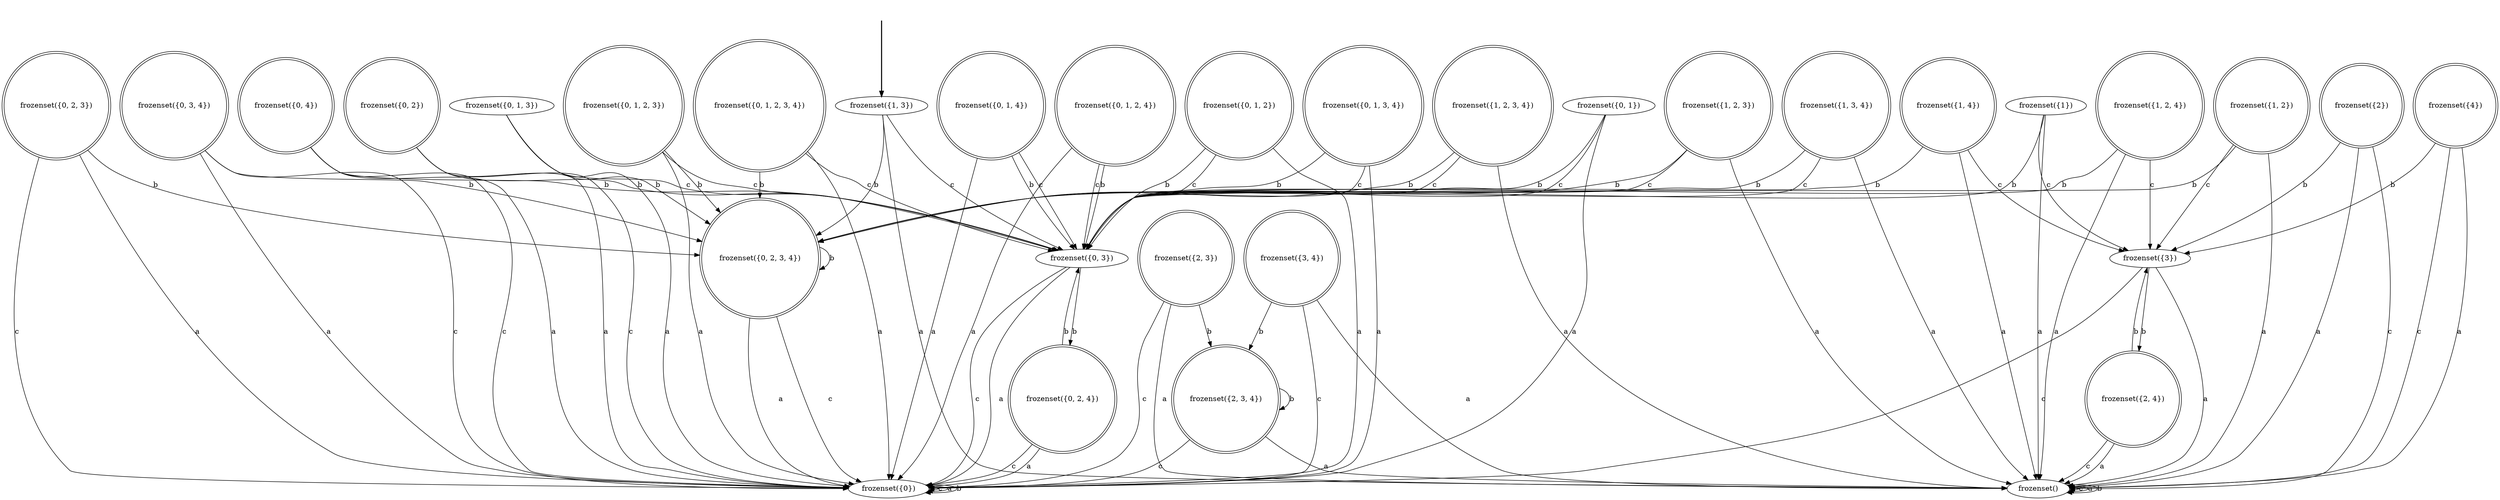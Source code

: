 digraph {
	fake [style=invisible]
	"frozenset({0, 2, 3})" [shape=doublecircle]
	"frozenset({1, 2, 3, 4})" [shape=doublecircle]
	"frozenset({1, 2})" [shape=doublecircle]
	"frozenset()"
	"frozenset({1, 2, 4})" [shape=doublecircle]
	"frozenset({3})"
	"frozenset({0})"
	"frozenset({0, 1, 3})"
	"frozenset({2, 3, 4})" [shape=doublecircle]
	"frozenset({0, 2, 4})" [shape=doublecircle]
	"frozenset({3, 4})" [shape=doublecircle]
	"frozenset({2, 3})" [shape=doublecircle]
	"frozenset({0, 2})" [shape=doublecircle]
	"frozenset({0, 1, 4})" [shape=doublecircle]
	"frozenset({0, 1, 2})" [shape=doublecircle]
	"frozenset({2})" [shape=doublecircle]
	"frozenset({1, 2, 3})" [shape=doublecircle]
	"frozenset({0, 1})"
	"frozenset({0, 4})" [shape=doublecircle]
	"frozenset({0, 2, 3, 4})" [shape=doublecircle]
	"frozenset({4})" [shape=doublecircle]
	"frozenset({1, 3, 4})" [shape=doublecircle]
	"frozenset({1, 3})" [root=true]
	"frozenset({0, 1, 2, 3})" [shape=doublecircle]
	"frozenset({0, 3})"
	"frozenset({2, 4})" [shape=doublecircle]
	"frozenset({0, 3, 4})" [shape=doublecircle]
	"frozenset({0, 1, 2, 3, 4})" [shape=doublecircle]
	"frozenset({1, 4})" [shape=doublecircle]
	"frozenset({0, 1, 2, 4})" [shape=doublecircle]
	"frozenset({0, 1, 3, 4})" [shape=doublecircle]
	"frozenset({1})"
	fake -> "frozenset({1, 3})" [style=bold]
	"frozenset({0, 2, 3})" -> "frozenset({0})" [label=c]
	"frozenset({0, 2, 3})" -> "frozenset({0})" [label=a]
	"frozenset({0, 2, 3})" -> "frozenset({0, 2, 3, 4})" [label=b]
	"frozenset({1, 3, 4})" -> "frozenset({0, 3})" [label=c]
	"frozenset({1, 3, 4})" -> "frozenset()" [label=a]
	"frozenset({1, 3, 4})" -> "frozenset({0, 2, 3, 4})" [label=b]
	"frozenset({1, 2, 3, 4})" -> "frozenset({0, 3})" [label=c]
	"frozenset({1, 2, 3, 4})" -> "frozenset()" [label=a]
	"frozenset({1, 2, 3, 4})" -> "frozenset({0, 2, 3, 4})" [label=b]
	"frozenset({1, 2})" -> "frozenset({3})" [label=c]
	"frozenset({1, 2})" -> "frozenset()" [label=a]
	"frozenset({1, 2})" -> "frozenset({0, 3})" [label=b]
	"frozenset({0, 4})" -> "frozenset({0})" [label=c]
	"frozenset({0, 4})" -> "frozenset({0})" [label=a]
	"frozenset({0, 4})" -> "frozenset({0, 3})" [label=b]
	"frozenset()" -> "frozenset()" [label=c]
	"frozenset()" -> "frozenset()" [label=a]
	"frozenset()" -> "frozenset()" [label=b]
	"frozenset({0, 2, 3, 4})" -> "frozenset({0})" [label=c]
	"frozenset({0, 2, 3, 4})" -> "frozenset({0})" [label=a]
	"frozenset({0, 2, 3, 4})" -> "frozenset({0, 2, 3, 4})" [label=b]
	"frozenset({0, 1, 3})" -> "frozenset({0, 3})" [label=c]
	"frozenset({0, 1, 3})" -> "frozenset({0})" [label=a]
	"frozenset({0, 1, 3})" -> "frozenset({0, 2, 3, 4})" [label=b]
	"frozenset({4})" -> "frozenset()" [label=c]
	"frozenset({4})" -> "frozenset()" [label=a]
	"frozenset({4})" -> "frozenset({3})" [label=b]
	"frozenset({1, 3})" -> "frozenset({0, 3})" [label=c]
	"frozenset({1, 3})" -> "frozenset()" [label=a]
	"frozenset({1, 3})" -> "frozenset({0, 2, 3, 4})" [label=b]
	"frozenset({1, 2, 4})" -> "frozenset({3})" [label=c]
	"frozenset({1, 2, 4})" -> "frozenset()" [label=a]
	"frozenset({1, 2, 4})" -> "frozenset({0, 3})" [label=b]
	"frozenset({0, 1, 2, 3})" -> "frozenset({0, 3})" [label=c]
	"frozenset({0, 1, 2, 3})" -> "frozenset({0})" [label=a]
	"frozenset({0, 1, 2, 3})" -> "frozenset({0, 2, 3, 4})" [label=b]
	"frozenset({0, 3})" -> "frozenset({0})" [label=c]
	"frozenset({0, 3})" -> "frozenset({0})" [label=a]
	"frozenset({0, 3})" -> "frozenset({0, 2, 4})" [label=b]
	"frozenset({2, 4})" -> "frozenset()" [label=c]
	"frozenset({2, 4})" -> "frozenset()" [label=a]
	"frozenset({2, 4})" -> "frozenset({3})" [label=b]
	"frozenset({0, 3, 4})" -> "frozenset({0})" [label=c]
	"frozenset({0, 3, 4})" -> "frozenset({0})" [label=a]
	"frozenset({0, 3, 4})" -> "frozenset({0, 2, 3, 4})" [label=b]
	"frozenset({3})" -> "frozenset({0})" [label=c]
	"frozenset({3})" -> "frozenset()" [label=a]
	"frozenset({3})" -> "frozenset({2, 4})" [label=b]
	"frozenset({0})" -> "frozenset({0})" [label=c]
	"frozenset({0})" -> "frozenset({0})" [label=a]
	"frozenset({0})" -> "frozenset({0})" [label=b]
	"frozenset({2})" -> "frozenset()" [label=c]
	"frozenset({2})" -> "frozenset()" [label=a]
	"frozenset({2})" -> "frozenset({3})" [label=b]
	"frozenset({0, 1, 2, 3, 4})" -> "frozenset({0, 3})" [label=c]
	"frozenset({0, 1, 2, 3, 4})" -> "frozenset({0})" [label=a]
	"frozenset({0, 1, 2, 3, 4})" -> "frozenset({0, 2, 3, 4})" [label=b]
	"frozenset({1, 4})" -> "frozenset({3})" [label=c]
	"frozenset({1, 4})" -> "frozenset()" [label=a]
	"frozenset({1, 4})" -> "frozenset({0, 3})" [label=b]
	"frozenset({2, 3, 4})" -> "frozenset({0})" [label=c]
	"frozenset({2, 3, 4})" -> "frozenset()" [label=a]
	"frozenset({2, 3, 4})" -> "frozenset({2, 3, 4})" [label=b]
	"frozenset({0, 2, 4})" -> "frozenset({0})" [label=c]
	"frozenset({0, 2, 4})" -> "frozenset({0})" [label=a]
	"frozenset({0, 2, 4})" -> "frozenset({0, 3})" [label=b]
	"frozenset({0, 1, 2, 4})" -> "frozenset({0, 3})" [label=c]
	"frozenset({0, 1, 2, 4})" -> "frozenset({0})" [label=a]
	"frozenset({0, 1, 2, 4})" -> "frozenset({0, 3})" [label=b]
	"frozenset({3, 4})" -> "frozenset({0})" [label=c]
	"frozenset({3, 4})" -> "frozenset()" [label=a]
	"frozenset({3, 4})" -> "frozenset({2, 3, 4})" [label=b]
	"frozenset({0, 1, 3, 4})" -> "frozenset({0, 3})" [label=c]
	"frozenset({0, 1, 3, 4})" -> "frozenset({0})" [label=a]
	"frozenset({0, 1, 3, 4})" -> "frozenset({0, 2, 3, 4})" [label=b]
	"frozenset({2, 3})" -> "frozenset({0})" [label=c]
	"frozenset({2, 3})" -> "frozenset()" [label=a]
	"frozenset({2, 3})" -> "frozenset({2, 3, 4})" [label=b]
	"frozenset({0, 2})" -> "frozenset({0})" [label=c]
	"frozenset({0, 2})" -> "frozenset({0})" [label=a]
	"frozenset({0, 2})" -> "frozenset({0, 3})" [label=b]
	"frozenset({1})" -> "frozenset({3})" [label=c]
	"frozenset({1})" -> "frozenset()" [label=a]
	"frozenset({1})" -> "frozenset({0, 3})" [label=b]
	"frozenset({0, 1, 4})" -> "frozenset({0, 3})" [label=c]
	"frozenset({0, 1, 4})" -> "frozenset({0})" [label=a]
	"frozenset({0, 1, 4})" -> "frozenset({0, 3})" [label=b]
	"frozenset({0, 1, 2})" -> "frozenset({0, 3})" [label=c]
	"frozenset({0, 1, 2})" -> "frozenset({0})" [label=a]
	"frozenset({0, 1, 2})" -> "frozenset({0, 3})" [label=b]
	"frozenset({1, 2, 3})" -> "frozenset({0, 3})" [label=c]
	"frozenset({1, 2, 3})" -> "frozenset()" [label=a]
	"frozenset({1, 2, 3})" -> "frozenset({0, 2, 3, 4})" [label=b]
	"frozenset({0, 1})" -> "frozenset({0, 3})" [label=c]
	"frozenset({0, 1})" -> "frozenset({0})" [label=a]
	"frozenset({0, 1})" -> "frozenset({0, 3})" [label=b]
}
